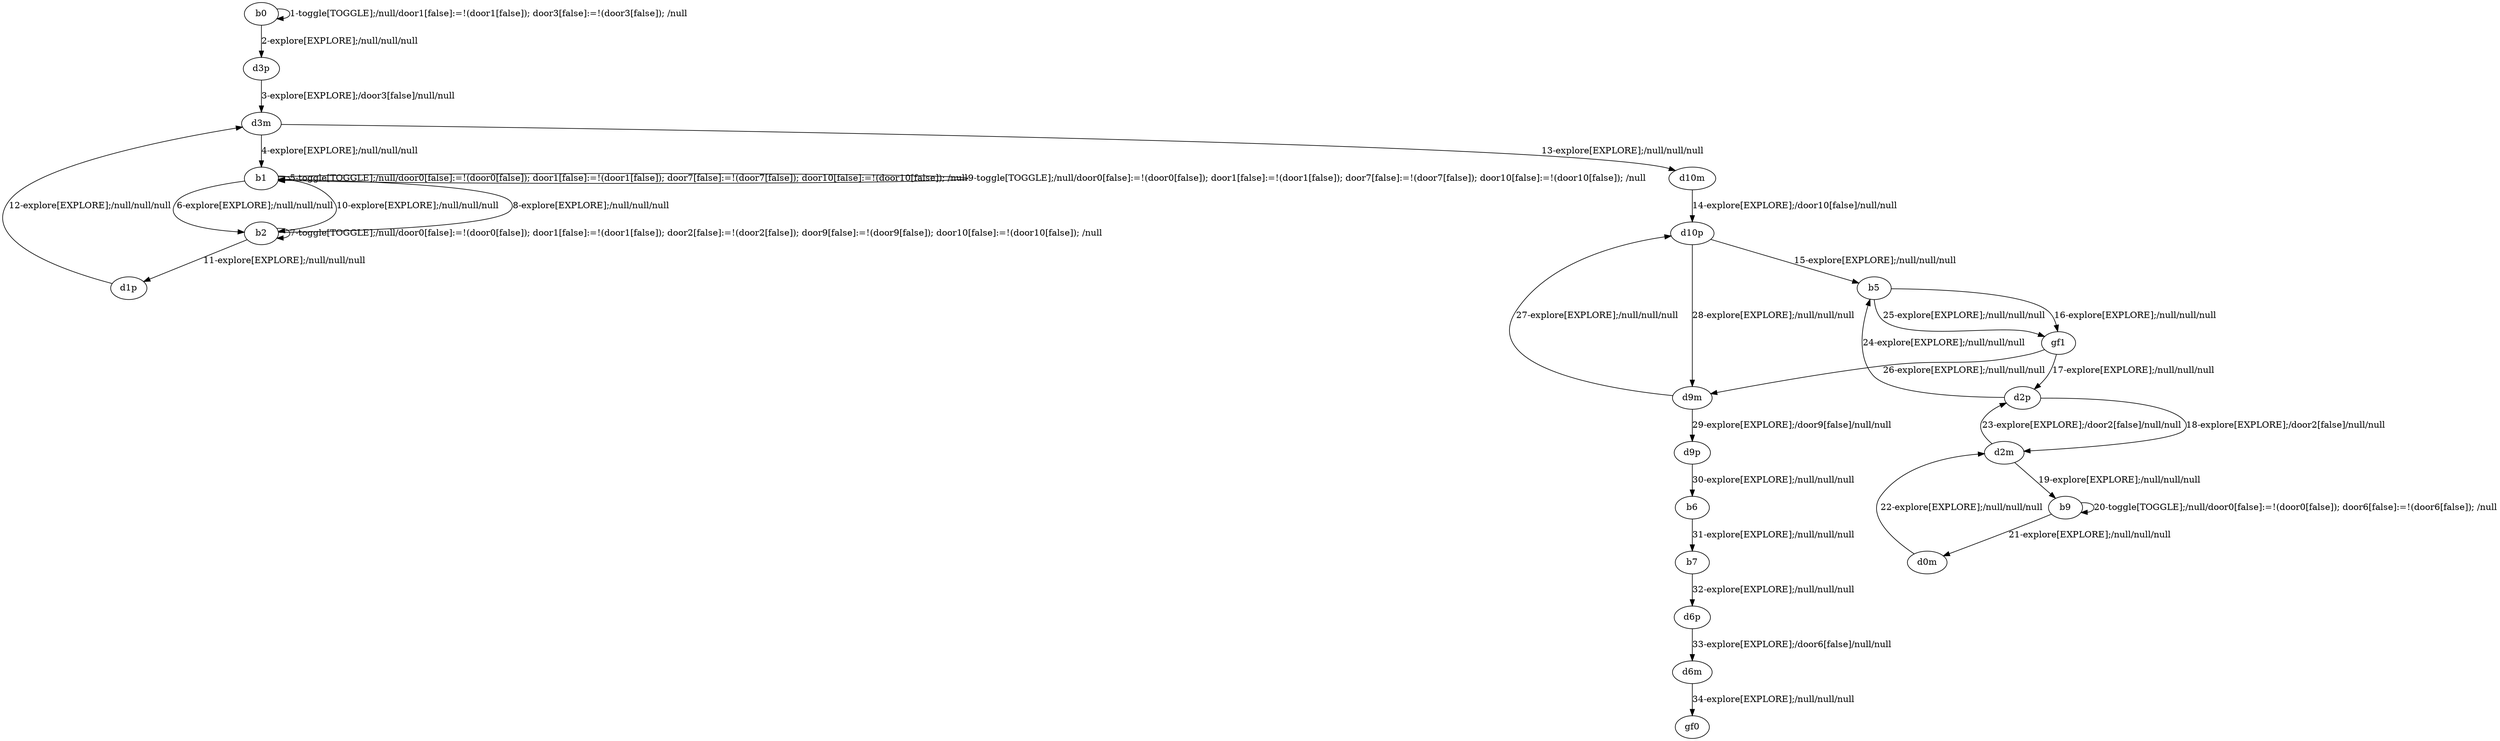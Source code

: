 digraph g {
"b0" -> "b0" [label = "1-toggle[TOGGLE];/null/door1[false]:=!(door1[false]); door3[false]:=!(door3[false]); /null"];
"b0" -> "d3p" [label = "2-explore[EXPLORE];/null/null/null"];
"d3p" -> "d3m" [label = "3-explore[EXPLORE];/door3[false]/null/null"];
"d3m" -> "b1" [label = "4-explore[EXPLORE];/null/null/null"];
"b1" -> "b1" [label = "5-toggle[TOGGLE];/null/door0[false]:=!(door0[false]); door1[false]:=!(door1[false]); door7[false]:=!(door7[false]); door10[false]:=!(door10[false]); /null"];
"b1" -> "b2" [label = "6-explore[EXPLORE];/null/null/null"];
"b2" -> "b2" [label = "7-toggle[TOGGLE];/null/door0[false]:=!(door0[false]); door1[false]:=!(door1[false]); door2[false]:=!(door2[false]); door9[false]:=!(door9[false]); door10[false]:=!(door10[false]); /null"];
"b2" -> "b1" [label = "8-explore[EXPLORE];/null/null/null"];
"b1" -> "b1" [label = "9-toggle[TOGGLE];/null/door0[false]:=!(door0[false]); door1[false]:=!(door1[false]); door7[false]:=!(door7[false]); door10[false]:=!(door10[false]); /null"];
"b1" -> "b2" [label = "10-explore[EXPLORE];/null/null/null"];
"b2" -> "d1p" [label = "11-explore[EXPLORE];/null/null/null"];
"d1p" -> "d3m" [label = "12-explore[EXPLORE];/null/null/null"];
"d3m" -> "d10m" [label = "13-explore[EXPLORE];/null/null/null"];
"d10m" -> "d10p" [label = "14-explore[EXPLORE];/door10[false]/null/null"];
"d10p" -> "b5" [label = "15-explore[EXPLORE];/null/null/null"];
"b5" -> "gf1" [label = "16-explore[EXPLORE];/null/null/null"];
"gf1" -> "d2p" [label = "17-explore[EXPLORE];/null/null/null"];
"d2p" -> "d2m" [label = "18-explore[EXPLORE];/door2[false]/null/null"];
"d2m" -> "b9" [label = "19-explore[EXPLORE];/null/null/null"];
"b9" -> "b9" [label = "20-toggle[TOGGLE];/null/door0[false]:=!(door0[false]); door6[false]:=!(door6[false]); /null"];
"b9" -> "d0m" [label = "21-explore[EXPLORE];/null/null/null"];
"d0m" -> "d2m" [label = "22-explore[EXPLORE];/null/null/null"];
"d2m" -> "d2p" [label = "23-explore[EXPLORE];/door2[false]/null/null"];
"d2p" -> "b5" [label = "24-explore[EXPLORE];/null/null/null"];
"b5" -> "gf1" [label = "25-explore[EXPLORE];/null/null/null"];
"gf1" -> "d9m" [label = "26-explore[EXPLORE];/null/null/null"];
"d9m" -> "d10p" [label = "27-explore[EXPLORE];/null/null/null"];
"d10p" -> "d9m" [label = "28-explore[EXPLORE];/null/null/null"];
"d9m" -> "d9p" [label = "29-explore[EXPLORE];/door9[false]/null/null"];
"d9p" -> "b6" [label = "30-explore[EXPLORE];/null/null/null"];
"b6" -> "b7" [label = "31-explore[EXPLORE];/null/null/null"];
"b7" -> "d6p" [label = "32-explore[EXPLORE];/null/null/null"];
"d6p" -> "d6m" [label = "33-explore[EXPLORE];/door6[false]/null/null"];
"d6m" -> "gf0" [label = "34-explore[EXPLORE];/null/null/null"];
}